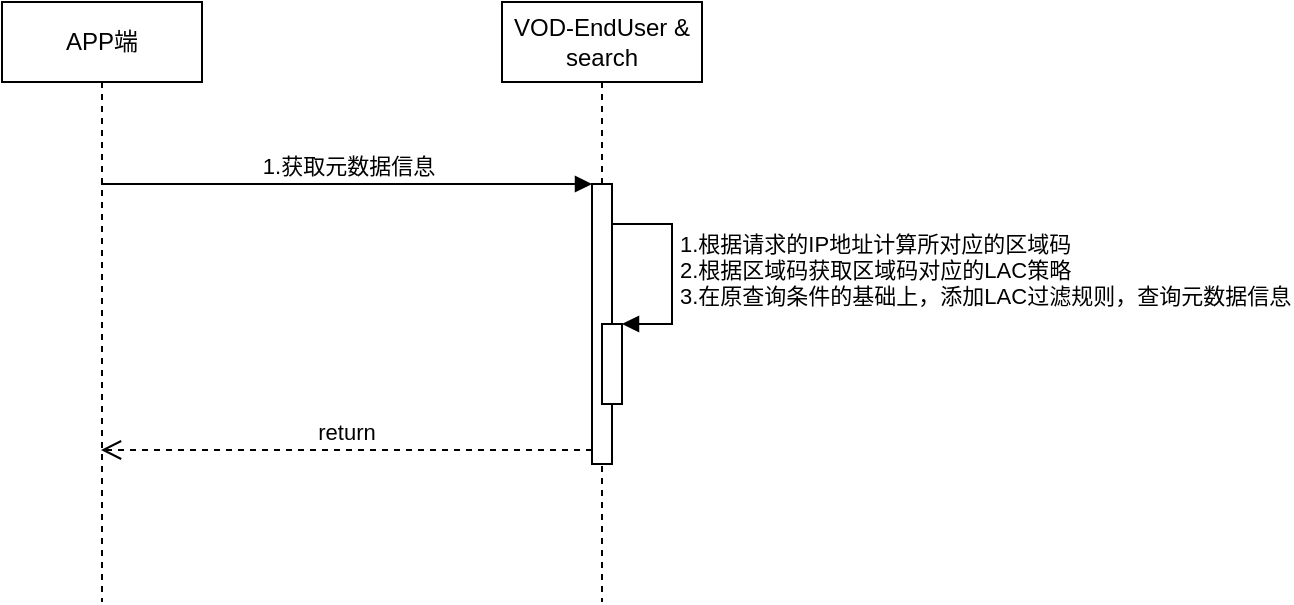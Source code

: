 <mxfile version="20.8.5" type="github" pages="2">
  <diagram id="Hg2Uol-qH3B6pOBQ33_o" name="终端用户获取元数据信息">
    <mxGraphModel dx="1434" dy="773" grid="1" gridSize="10" guides="1" tooltips="1" connect="1" arrows="1" fold="1" page="1" pageScale="1" pageWidth="1827" pageHeight="1569" math="0" shadow="0">
      <root>
        <mxCell id="0" />
        <mxCell id="1" parent="0" />
        <mxCell id="ljVgEYi33NW6QD3g7wLq-1" value="APP端" style="shape=umlLifeline;perimeter=lifelinePerimeter;whiteSpace=wrap;html=1;container=1;collapsible=0;recursiveResize=0;outlineConnect=0;" vertex="1" parent="1">
          <mxGeometry x="310" y="120" width="100" height="300" as="geometry" />
        </mxCell>
        <mxCell id="ljVgEYi33NW6QD3g7wLq-2" value="VOD-EndUser &amp;amp; search" style="shape=umlLifeline;perimeter=lifelinePerimeter;whiteSpace=wrap;html=1;container=1;collapsible=0;recursiveResize=0;outlineConnect=0;" vertex="1" parent="1">
          <mxGeometry x="560" y="120" width="100" height="300" as="geometry" />
        </mxCell>
        <mxCell id="ljVgEYi33NW6QD3g7wLq-3" value="" style="html=1;points=[];perimeter=orthogonalPerimeter;" vertex="1" parent="ljVgEYi33NW6QD3g7wLq-2">
          <mxGeometry x="45" y="91" width="10" height="140" as="geometry" />
        </mxCell>
        <mxCell id="ljVgEYi33NW6QD3g7wLq-6" value="" style="html=1;points=[];perimeter=orthogonalPerimeter;" vertex="1" parent="ljVgEYi33NW6QD3g7wLq-2">
          <mxGeometry x="50" y="161" width="10" height="40" as="geometry" />
        </mxCell>
        <mxCell id="ljVgEYi33NW6QD3g7wLq-7" value="1.根据请求的IP地址计算所对应的区域码&lt;br&gt;2.根据区域码获取区域码对应的LAC策略&lt;br&gt;3.在原查询条件的基础上，添加LAC过滤规则，查询元数据信息" style="edgeStyle=orthogonalEdgeStyle;html=1;align=left;spacingLeft=2;endArrow=block;rounded=0;entryX=1;entryY=0;" edge="1" target="ljVgEYi33NW6QD3g7wLq-6" parent="ljVgEYi33NW6QD3g7wLq-2">
          <mxGeometry relative="1" as="geometry">
            <mxPoint x="55" y="111" as="sourcePoint" />
            <Array as="points">
              <mxPoint x="85" y="111" />
            </Array>
          </mxGeometry>
        </mxCell>
        <mxCell id="ljVgEYi33NW6QD3g7wLq-4" value="1.获取元数据信息" style="html=1;verticalAlign=bottom;endArrow=block;entryX=0;entryY=0;rounded=0;" edge="1" target="ljVgEYi33NW6QD3g7wLq-3" parent="1">
          <mxGeometry relative="1" as="geometry">
            <mxPoint x="359.5" y="211.0" as="sourcePoint" />
          </mxGeometry>
        </mxCell>
        <mxCell id="ljVgEYi33NW6QD3g7wLq-5" value="return" style="html=1;verticalAlign=bottom;endArrow=open;dashed=1;endSize=8;exitX=0;exitY=0.95;rounded=0;" edge="1" source="ljVgEYi33NW6QD3g7wLq-3" parent="1">
          <mxGeometry relative="1" as="geometry">
            <mxPoint x="359.5" y="344" as="targetPoint" />
          </mxGeometry>
        </mxCell>
      </root>
    </mxGraphModel>
  </diagram>
  <diagram id="jUPKdxCEbPINULNCAecJ" name="VNO配置LAC规则">
    <mxGraphModel dx="1434" dy="773" grid="1" gridSize="10" guides="1" tooltips="1" connect="1" arrows="1" fold="1" page="1" pageScale="1" pageWidth="1827" pageHeight="1569" math="0" shadow="0">
      <root>
        <mxCell id="0" />
        <mxCell id="1" parent="0" />
      </root>
    </mxGraphModel>
  </diagram>
</mxfile>
